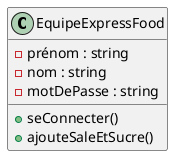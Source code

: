 @startuml EquipeExpressFood

Class EquipeExpressFood {
    - prénom : string
    - nom : string
    - motDePasse : string
    
    + seConnecter()
    + ajouteSaleEtSucre()
}

@enduml




